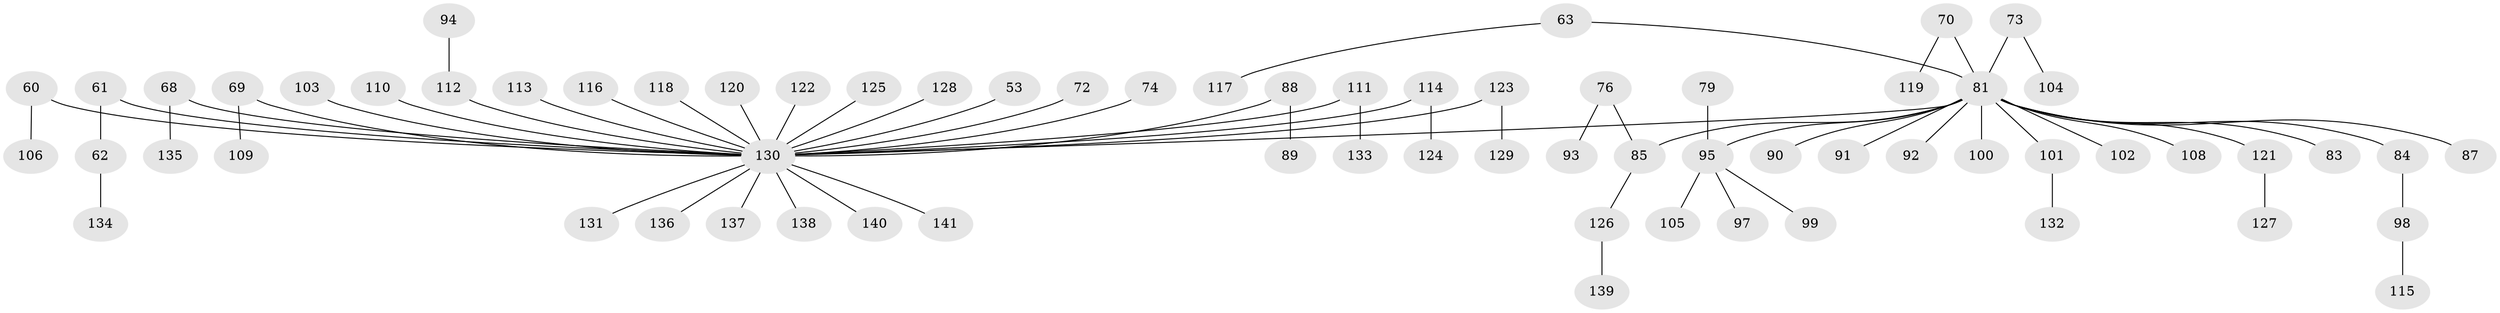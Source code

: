 // original degree distribution, {7: 0.014184397163120567, 5: 0.0425531914893617, 3: 0.11347517730496454, 4: 0.07092198581560284, 1: 0.49645390070921985, 2: 0.2553191489361702, 6: 0.0070921985815602835}
// Generated by graph-tools (version 1.1) at 2025/52/03/09/25 04:52:45]
// undirected, 70 vertices, 69 edges
graph export_dot {
graph [start="1"]
  node [color=gray90,style=filled];
  53;
  60;
  61;
  62;
  63;
  68;
  69 [super="+26+39+52+64+67"];
  70;
  72;
  73;
  74;
  76;
  79;
  81 [super="+58+34"];
  83;
  84;
  85 [super="+19+40"];
  87;
  88;
  89;
  90;
  91;
  92;
  93;
  94;
  95 [super="+37+32+86"];
  97;
  98;
  99;
  100;
  101;
  102;
  103;
  104;
  105;
  106;
  108;
  109;
  110;
  111;
  112 [super="+78"];
  113;
  114 [super="+82"];
  115;
  116;
  117;
  118;
  119;
  120;
  121;
  122;
  123 [super="+50+65+57"];
  124;
  125;
  126;
  127;
  128;
  129;
  130 [super="+16+6+15+29+51+44+47+36+46+48+49+71+75+80+107+96+33+55+66+59+77+45"];
  131;
  132;
  133;
  134;
  135;
  136;
  137;
  138;
  139;
  140;
  141;
  53 -- 130;
  60 -- 106;
  60 -- 130;
  61 -- 62;
  61 -- 130;
  62 -- 134;
  63 -- 117;
  63 -- 81;
  68 -- 135;
  68 -- 130;
  69 -- 109;
  69 -- 130;
  70 -- 119;
  70 -- 81;
  72 -- 130;
  73 -- 104;
  73 -- 81;
  74 -- 130;
  76 -- 93;
  76 -- 85;
  79 -- 95;
  81 -- 83;
  81 -- 92;
  81 -- 84;
  81 -- 85;
  81 -- 87;
  81 -- 90;
  81 -- 91;
  81 -- 95;
  81 -- 100;
  81 -- 101;
  81 -- 102;
  81 -- 108;
  81 -- 121;
  81 -- 130;
  84 -- 98;
  85 -- 126;
  88 -- 89;
  88 -- 130;
  94 -- 112;
  95 -- 99;
  95 -- 97;
  95 -- 105;
  98 -- 115;
  101 -- 132;
  103 -- 130;
  110 -- 130;
  111 -- 133;
  111 -- 130;
  112 -- 130;
  113 -- 130;
  114 -- 124;
  114 -- 130;
  116 -- 130;
  118 -- 130;
  120 -- 130;
  121 -- 127;
  122 -- 130;
  123 -- 129;
  123 -- 130;
  125 -- 130;
  126 -- 139;
  128 -- 130;
  130 -- 140;
  130 -- 136;
  130 -- 131;
  130 -- 141;
  130 -- 137;
  130 -- 138;
}

